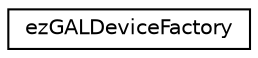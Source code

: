 digraph "Graphical Class Hierarchy"
{
 // LATEX_PDF_SIZE
  edge [fontname="Helvetica",fontsize="10",labelfontname="Helvetica",labelfontsize="10"];
  node [fontname="Helvetica",fontsize="10",shape=record];
  rankdir="LR";
  Node0 [label="ezGALDeviceFactory",height=0.2,width=0.4,color="black", fillcolor="white", style="filled",URL="$df/d09/structez_g_a_l_device_factory.htm",tooltip=" "];
}
